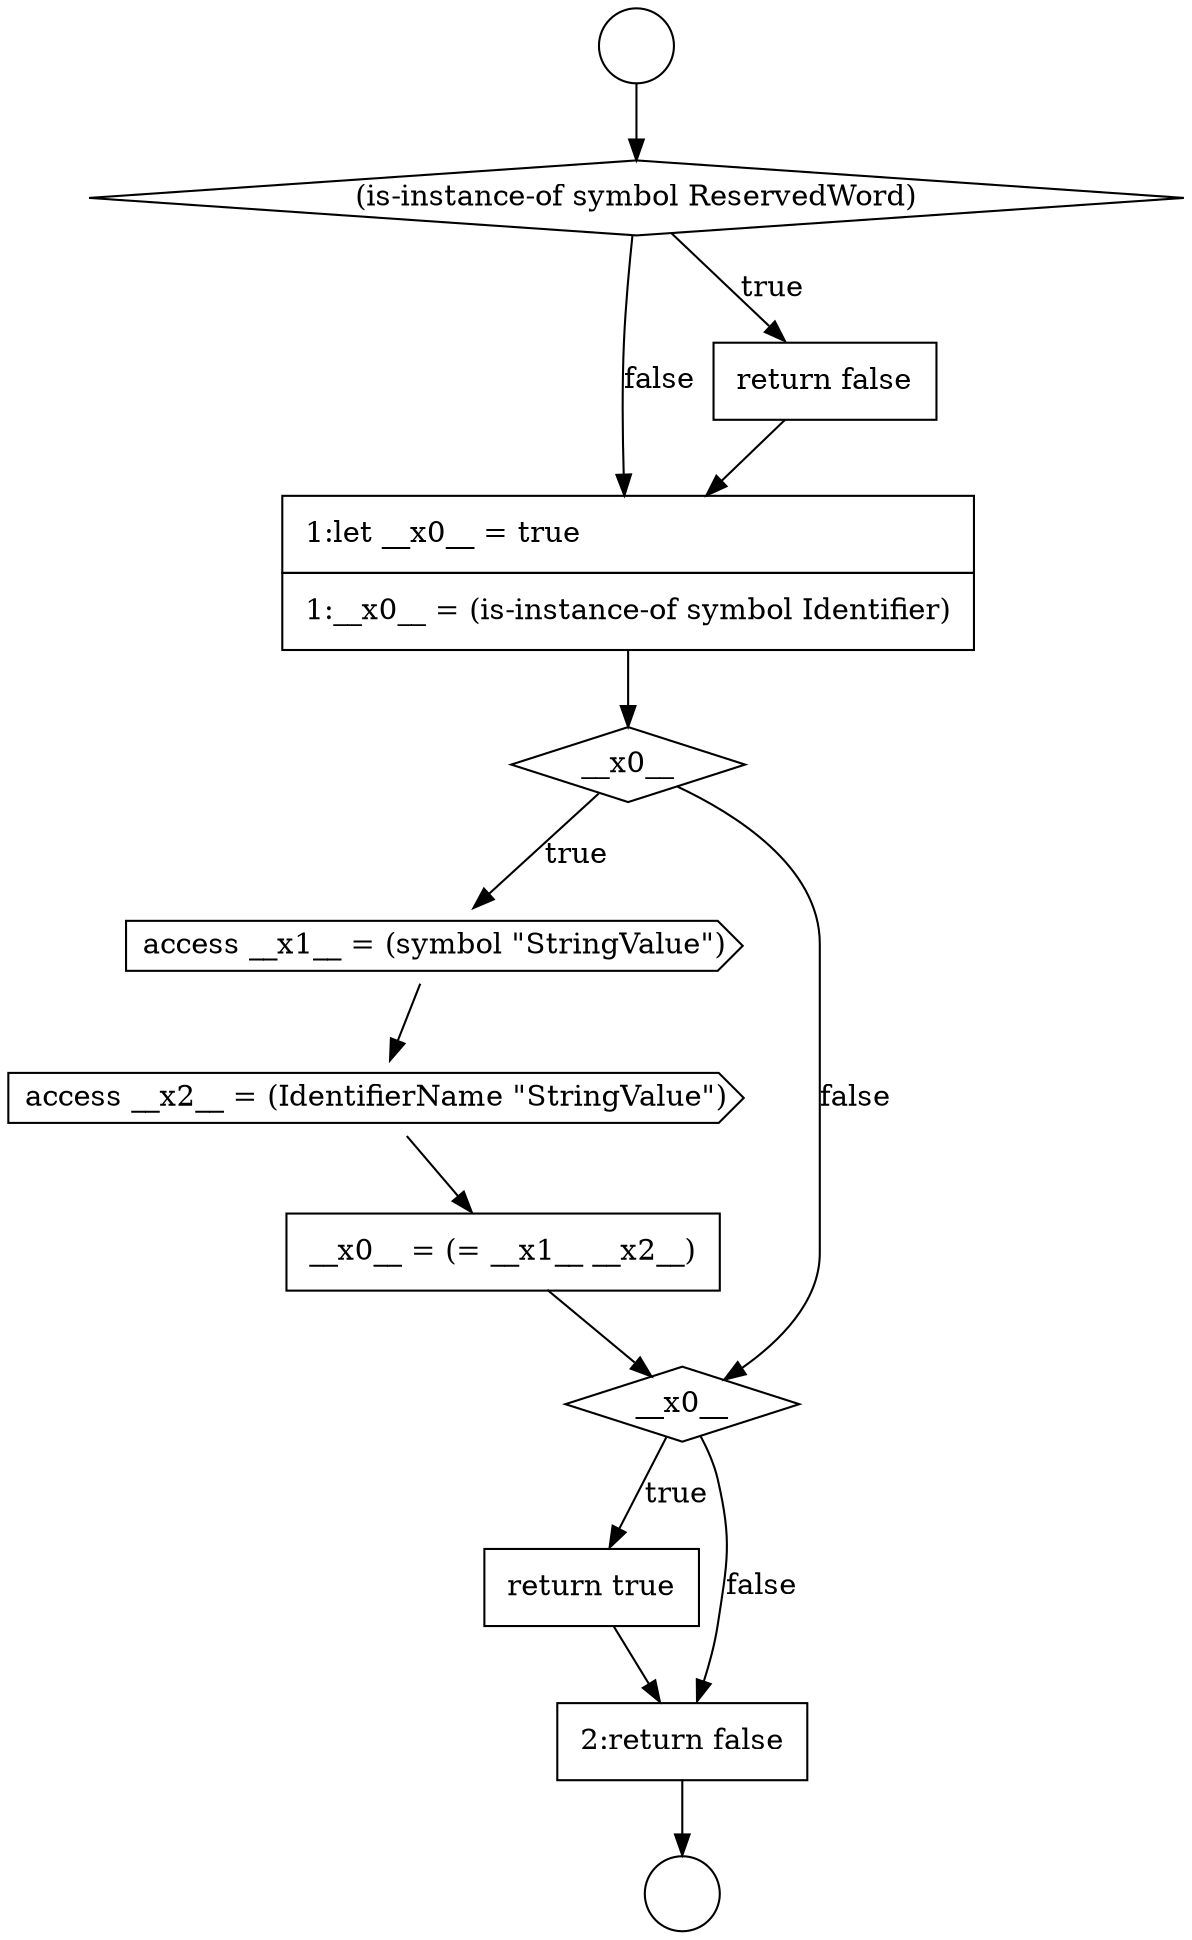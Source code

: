 digraph {
  node3969 [shape=cds, label=<<font color="black">access __x1__ = (symbol &quot;StringValue&quot;)</font>> color="black" fillcolor="white" style=filled]
  node3972 [shape=diamond, label=<<font color="black">__x0__</font>> color="black" fillcolor="white" style=filled]
  node3967 [shape=none, margin=0, label=<<font color="black">
    <table border="0" cellborder="1" cellspacing="0" cellpadding="10">
      <tr><td align="left">1:let __x0__ = true</td></tr>
      <tr><td align="left">1:__x0__ = (is-instance-of symbol Identifier)</td></tr>
    </table>
  </font>> color="black" fillcolor="white" style=filled]
  node3964 [shape=circle label=" " color="black" fillcolor="white" style=filled]
  node3971 [shape=none, margin=0, label=<<font color="black">
    <table border="0" cellborder="1" cellspacing="0" cellpadding="10">
      <tr><td align="left">__x0__ = (= __x1__ __x2__)</td></tr>
    </table>
  </font>> color="black" fillcolor="white" style=filled]
  node3970 [shape=cds, label=<<font color="black">access __x2__ = (IdentifierName &quot;StringValue&quot;)</font>> color="black" fillcolor="white" style=filled]
  node3966 [shape=none, margin=0, label=<<font color="black">
    <table border="0" cellborder="1" cellspacing="0" cellpadding="10">
      <tr><td align="left">return false</td></tr>
    </table>
  </font>> color="black" fillcolor="white" style=filled]
  node3973 [shape=none, margin=0, label=<<font color="black">
    <table border="0" cellborder="1" cellspacing="0" cellpadding="10">
      <tr><td align="left">return true</td></tr>
    </table>
  </font>> color="black" fillcolor="white" style=filled]
  node3968 [shape=diamond, label=<<font color="black">__x0__</font>> color="black" fillcolor="white" style=filled]
  node3963 [shape=circle label=" " color="black" fillcolor="white" style=filled]
  node3974 [shape=none, margin=0, label=<<font color="black">
    <table border="0" cellborder="1" cellspacing="0" cellpadding="10">
      <tr><td align="left">2:return false</td></tr>
    </table>
  </font>> color="black" fillcolor="white" style=filled]
  node3965 [shape=diamond, label=<<font color="black">(is-instance-of symbol ReservedWord)</font>> color="black" fillcolor="white" style=filled]
  node3971 -> node3972 [ color="black"]
  node3973 -> node3974 [ color="black"]
  node3963 -> node3965 [ color="black"]
  node3967 -> node3968 [ color="black"]
  node3969 -> node3970 [ color="black"]
  node3968 -> node3969 [label=<<font color="black">true</font>> color="black"]
  node3968 -> node3972 [label=<<font color="black">false</font>> color="black"]
  node3972 -> node3973 [label=<<font color="black">true</font>> color="black"]
  node3972 -> node3974 [label=<<font color="black">false</font>> color="black"]
  node3966 -> node3967 [ color="black"]
  node3974 -> node3964 [ color="black"]
  node3965 -> node3966 [label=<<font color="black">true</font>> color="black"]
  node3965 -> node3967 [label=<<font color="black">false</font>> color="black"]
  node3970 -> node3971 [ color="black"]
}
